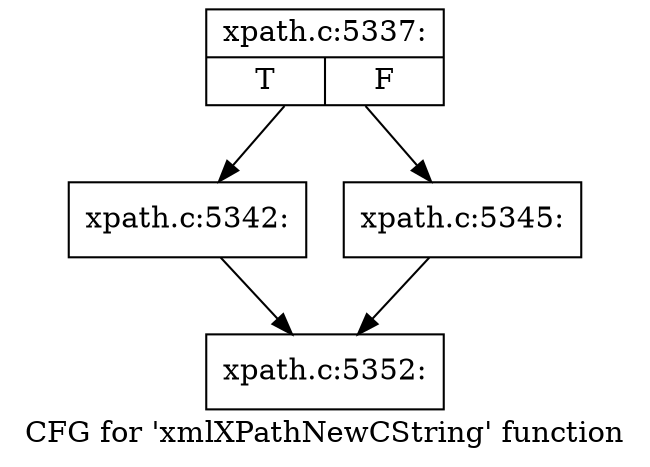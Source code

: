 digraph "CFG for 'xmlXPathNewCString' function" {
	label="CFG for 'xmlXPathNewCString' function";

	Node0x55e6b261efe0 [shape=record,label="{xpath.c:5337:|{<s0>T|<s1>F}}"];
	Node0x55e6b261efe0 -> Node0x55e6b26253f0;
	Node0x55e6b261efe0 -> Node0x55e6b2625440;
	Node0x55e6b26253f0 [shape=record,label="{xpath.c:5342:}"];
	Node0x55e6b26253f0 -> Node0x55e6b261ec20;
	Node0x55e6b2625440 [shape=record,label="{xpath.c:5345:}"];
	Node0x55e6b2625440 -> Node0x55e6b261ec20;
	Node0x55e6b261ec20 [shape=record,label="{xpath.c:5352:}"];
}
